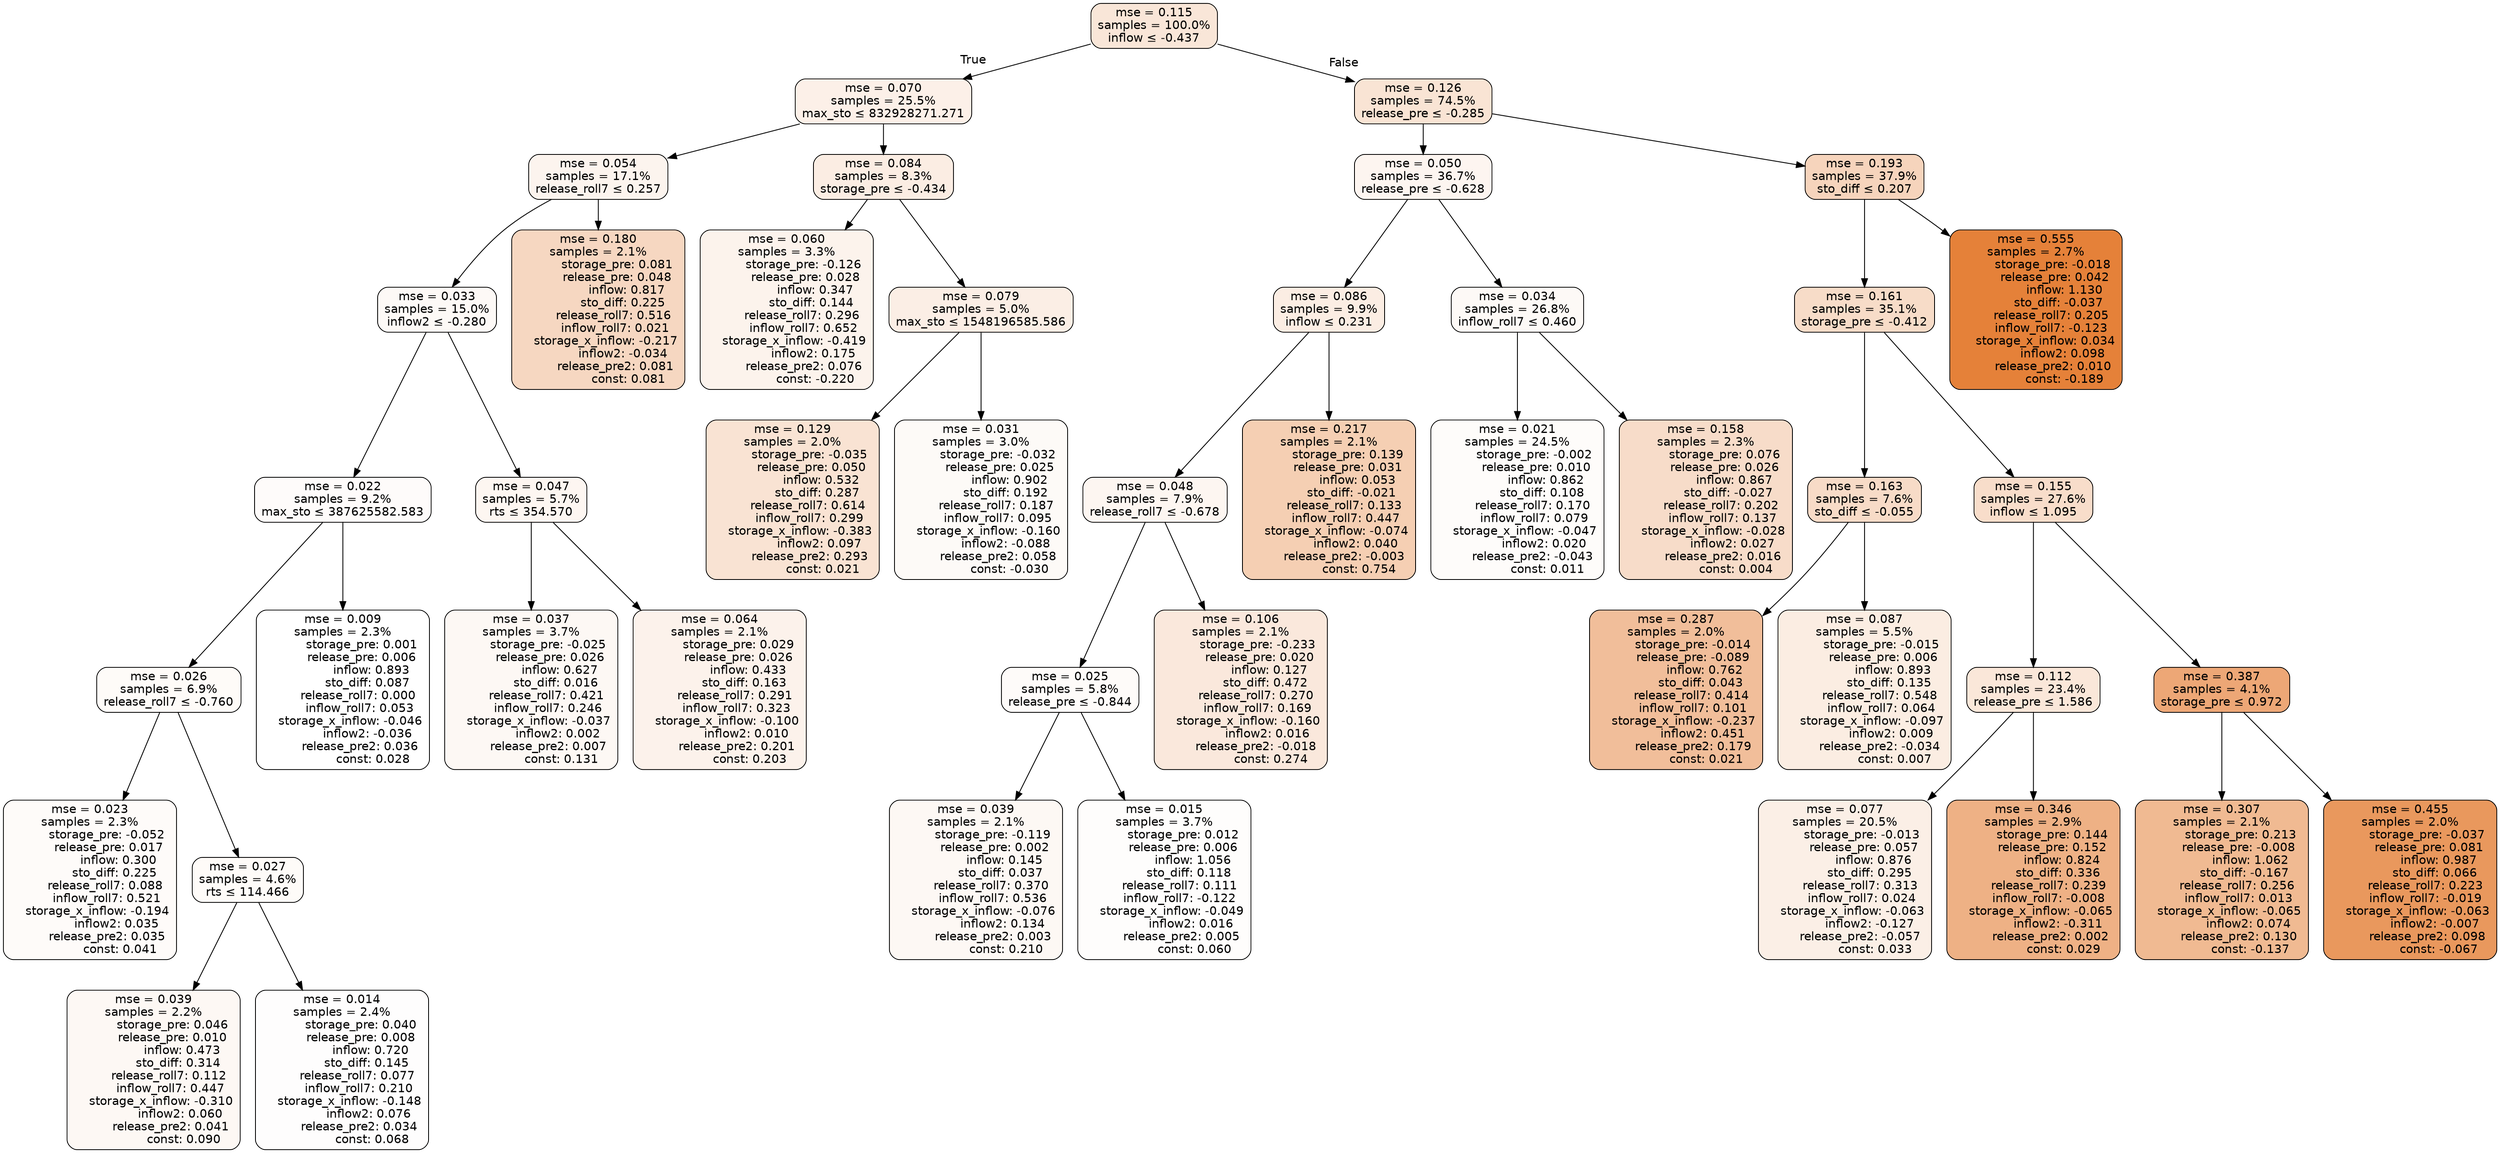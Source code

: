 digraph tree {
bgcolor="transparent"
node [shape=rectangle, style="filled, rounded", color="black", fontname=helvetica] ;
edge [fontname=helvetica] ;
	"0" [label="mse = 0.115
samples = 100.0%
inflow &le; -0.437", fillcolor="#f9e6d8"]
	"1" [label="mse = 0.070
samples = 25.5%
max_sto &le; 832928271.271", fillcolor="#fcf0e8"]
	"2" [label="mse = 0.054
samples = 17.1%
release_roll7 &le; 0.257", fillcolor="#fcf4ee"]
	"3" [label="mse = 0.033
samples = 15.0%
inflow2 &le; -0.280", fillcolor="#fdf9f6"]
	"4" [label="mse = 0.022
samples = 9.2%
max_sto &le; 387625582.583", fillcolor="#fefbfa"]
	"5" [label="mse = 0.026
samples = 6.9%
release_roll7 &le; -0.760", fillcolor="#fefbf8"]
	"6" [label="mse = 0.023
samples = 2.3%
         storage_pre: -0.052
          release_pre: 0.017
               inflow: 0.300
             sto_diff: 0.225
        release_roll7: 0.088
         inflow_roll7: 0.521
    storage_x_inflow: -0.194
              inflow2: 0.035
         release_pre2: 0.035
                const: 0.041", fillcolor="#fefbf9"]
	"7" [label="mse = 0.027
samples = 4.6%
rts &le; 114.466", fillcolor="#fefbf8"]
	"8" [label="mse = 0.039
samples = 2.2%
          storage_pre: 0.046
          release_pre: 0.010
               inflow: 0.473
             sto_diff: 0.314
        release_roll7: 0.112
         inflow_roll7: 0.447
    storage_x_inflow: -0.310
              inflow2: 0.060
         release_pre2: 0.041
                const: 0.090", fillcolor="#fdf8f4"]
	"9" [label="mse = 0.014
samples = 2.4%
          storage_pre: 0.040
          release_pre: 0.008
               inflow: 0.720
             sto_diff: 0.145
        release_roll7: 0.077
         inflow_roll7: 0.210
    storage_x_inflow: -0.148
              inflow2: 0.076
         release_pre2: 0.034
                const: 0.068", fillcolor="#fefdfd"]
	"10" [label="mse = 0.009
samples = 2.3%
          storage_pre: 0.001
          release_pre: 0.006
               inflow: 0.893
             sto_diff: 0.087
        release_roll7: 0.000
         inflow_roll7: 0.053
    storage_x_inflow: -0.046
             inflow2: -0.036
         release_pre2: 0.036
                const: 0.028", fillcolor="#ffffff"]
	"11" [label="mse = 0.047
samples = 5.7%
rts &le; 354.570", fillcolor="#fdf6f1"]
	"12" [label="mse = 0.037
samples = 3.7%
         storage_pre: -0.025
          release_pre: 0.026
               inflow: 0.627
             sto_diff: 0.016
        release_roll7: 0.421
         inflow_roll7: 0.246
    storage_x_inflow: -0.037
              inflow2: 0.002
         release_pre2: 0.007
                const: 0.131", fillcolor="#fdf8f4"]
	"13" [label="mse = 0.064
samples = 2.1%
          storage_pre: 0.029
          release_pre: 0.026
               inflow: 0.433
             sto_diff: 0.163
        release_roll7: 0.291
         inflow_roll7: 0.323
    storage_x_inflow: -0.100
              inflow2: 0.010
         release_pre2: 0.201
                const: 0.203", fillcolor="#fcf2eb"]
	"14" [label="mse = 0.180
samples = 2.1%
          storage_pre: 0.081
          release_pre: 0.048
               inflow: 0.817
             sto_diff: 0.225
        release_roll7: 0.516
         inflow_roll7: 0.021
    storage_x_inflow: -0.217
             inflow2: -0.034
         release_pre2: 0.081
                const: 0.081", fillcolor="#f6d7c1"]
	"15" [label="mse = 0.084
samples = 8.3%
storage_pre &le; -0.434", fillcolor="#fbede3"]
	"16" [label="mse = 0.060
samples = 3.3%
         storage_pre: -0.126
          release_pre: 0.028
               inflow: 0.347
             sto_diff: 0.144
        release_roll7: 0.296
         inflow_roll7: 0.652
    storage_x_inflow: -0.419
              inflow2: 0.175
         release_pre2: 0.076
               const: -0.220", fillcolor="#fcf3ec"]
	"17" [label="mse = 0.079
samples = 5.0%
max_sto &le; 1548196585.586", fillcolor="#fbeee5"]
	"18" [label="mse = 0.129
samples = 2.0%
         storage_pre: -0.035
          release_pre: 0.050
               inflow: 0.532
             sto_diff: 0.287
        release_roll7: 0.614
         inflow_roll7: 0.299
    storage_x_inflow: -0.383
              inflow2: 0.097
         release_pre2: 0.293
                const: 0.021", fillcolor="#f9e3d3"]
	"19" [label="mse = 0.031
samples = 3.0%
         storage_pre: -0.032
          release_pre: 0.025
               inflow: 0.902
             sto_diff: 0.192
        release_roll7: 0.187
         inflow_roll7: 0.095
    storage_x_inflow: -0.160
             inflow2: -0.088
         release_pre2: 0.058
               const: -0.030", fillcolor="#fdfaf7"]
	"20" [label="mse = 0.126
samples = 74.5%
release_pre &le; -0.285", fillcolor="#f9e4d4"]
	"21" [label="mse = 0.050
samples = 36.7%
release_pre &le; -0.628", fillcolor="#fdf5f0"]
	"22" [label="mse = 0.086
samples = 9.9%
inflow &le; 0.231", fillcolor="#fbede3"]
	"23" [label="mse = 0.048
samples = 7.9%
release_roll7 &le; -0.678", fillcolor="#fdf6f1"]
	"24" [label="mse = 0.025
samples = 5.8%
release_pre &le; -0.844", fillcolor="#fefbf9"]
	"25" [label="mse = 0.039
samples = 2.1%
         storage_pre: -0.119
          release_pre: 0.002
               inflow: 0.145
             sto_diff: 0.037
        release_roll7: 0.370
         inflow_roll7: 0.536
    storage_x_inflow: -0.076
              inflow2: 0.134
         release_pre2: 0.003
                const: 0.210", fillcolor="#fdf8f4"]
	"26" [label="mse = 0.015
samples = 3.7%
          storage_pre: 0.012
          release_pre: 0.006
               inflow: 1.056
             sto_diff: 0.118
        release_roll7: 0.111
        inflow_roll7: -0.122
    storage_x_inflow: -0.049
              inflow2: 0.016
         release_pre2: 0.005
                const: 0.060", fillcolor="#fefdfc"]
	"27" [label="mse = 0.106
samples = 2.1%
         storage_pre: -0.233
          release_pre: 0.020
               inflow: 0.127
             sto_diff: 0.472
        release_roll7: 0.270
         inflow_roll7: 0.169
    storage_x_inflow: -0.160
              inflow2: 0.016
        release_pre2: -0.018
                const: 0.274", fillcolor="#fae8dc"]
	"28" [label="mse = 0.217
samples = 2.1%
          storage_pre: 0.139
          release_pre: 0.031
               inflow: 0.053
            sto_diff: -0.021
        release_roll7: 0.133
         inflow_roll7: 0.447
    storage_x_inflow: -0.074
              inflow2: 0.040
        release_pre2: -0.003
                const: 0.754", fillcolor="#f5cfb3"]
	"29" [label="mse = 0.034
samples = 26.8%
inflow_roll7 &le; 0.460", fillcolor="#fdf9f6"]
	"30" [label="mse = 0.021
samples = 24.5%
         storage_pre: -0.002
          release_pre: 0.010
               inflow: 0.862
             sto_diff: 0.108
        release_roll7: 0.170
         inflow_roll7: 0.079
    storage_x_inflow: -0.047
              inflow2: 0.020
        release_pre2: -0.043
                const: 0.011", fillcolor="#fefcfa"]
	"31" [label="mse = 0.158
samples = 2.3%
          storage_pre: 0.076
          release_pre: 0.026
               inflow: 0.867
            sto_diff: -0.027
        release_roll7: 0.202
         inflow_roll7: 0.137
    storage_x_inflow: -0.028
              inflow2: 0.027
         release_pre2: 0.016
                const: 0.004", fillcolor="#f7dcc9"]
	"32" [label="mse = 0.193
samples = 37.9%
sto_diff &le; 0.207", fillcolor="#f6d4bc"]
	"33" [label="mse = 0.161
samples = 35.1%
storage_pre &le; -0.412", fillcolor="#f7dcc8"]
	"34" [label="mse = 0.163
samples = 7.6%
sto_diff &le; -0.055", fillcolor="#f7dbc7"]
	"35" [label="mse = 0.287
samples = 2.0%
         storage_pre: -0.014
         release_pre: -0.089
               inflow: 0.762
             sto_diff: 0.043
        release_roll7: 0.414
         inflow_roll7: 0.101
    storage_x_inflow: -0.237
              inflow2: 0.451
         release_pre2: 0.179
                const: 0.021", fillcolor="#f1be9a"]
	"36" [label="mse = 0.087
samples = 5.5%
         storage_pre: -0.015
          release_pre: 0.006
               inflow: 0.893
             sto_diff: 0.135
        release_roll7: 0.548
         inflow_roll7: 0.064
    storage_x_inflow: -0.097
              inflow2: 0.009
        release_pre2: -0.034
                const: 0.007", fillcolor="#fbede2"]
	"37" [label="mse = 0.155
samples = 27.6%
inflow &le; 1.095", fillcolor="#f8ddca"]
	"38" [label="mse = 0.112
samples = 23.4%
release_pre &le; 1.586", fillcolor="#fae7d9"]
	"39" [label="mse = 0.077
samples = 20.5%
         storage_pre: -0.013
          release_pre: 0.057
               inflow: 0.876
             sto_diff: 0.295
        release_roll7: 0.313
         inflow_roll7: 0.024
    storage_x_inflow: -0.063
             inflow2: -0.127
        release_pre2: -0.057
                const: 0.033", fillcolor="#fbefe6"]
	"40" [label="mse = 0.346
samples = 2.9%
          storage_pre: 0.144
          release_pre: 0.152
               inflow: 0.824
             sto_diff: 0.336
        release_roll7: 0.239
        inflow_roll7: -0.008
    storage_x_inflow: -0.065
             inflow2: -0.311
         release_pre2: 0.002
                const: 0.029", fillcolor="#eeb185"]
	"41" [label="mse = 0.387
samples = 4.1%
storage_pre &le; 0.972", fillcolor="#eda776"]
	"42" [label="mse = 0.307
samples = 2.1%
          storage_pre: 0.213
         release_pre: -0.008
               inflow: 1.062
            sto_diff: -0.167
        release_roll7: 0.256
         inflow_roll7: 0.013
    storage_x_inflow: -0.065
              inflow2: 0.074
         release_pre2: 0.130
               const: -0.137", fillcolor="#f0ba92"]
	"43" [label="mse = 0.455
samples = 2.0%
         storage_pre: -0.037
          release_pre: 0.081
               inflow: 0.987
             sto_diff: 0.066
        release_roll7: 0.223
        inflow_roll7: -0.019
    storage_x_inflow: -0.063
             inflow2: -0.007
         release_pre2: 0.098
               const: -0.067", fillcolor="#e9985d"]
	"44" [label="mse = 0.555
samples = 2.7%
         storage_pre: -0.018
          release_pre: 0.042
               inflow: 1.130
            sto_diff: -0.037
        release_roll7: 0.205
        inflow_roll7: -0.123
     storage_x_inflow: 0.034
              inflow2: 0.098
         release_pre2: 0.010
               const: -0.189", fillcolor="#e58139"]

	"0" -> "1" [labeldistance=2.5, labelangle=45, headlabel="True"]
	"1" -> "2"
	"2" -> "3"
	"3" -> "4"
	"4" -> "5"
	"5" -> "6"
	"5" -> "7"
	"7" -> "8"
	"7" -> "9"
	"4" -> "10"
	"3" -> "11"
	"11" -> "12"
	"11" -> "13"
	"2" -> "14"
	"1" -> "15"
	"15" -> "16"
	"15" -> "17"
	"17" -> "18"
	"17" -> "19"
	"0" -> "20" [labeldistance=2.5, labelangle=-45, headlabel="False"]
	"20" -> "21"
	"21" -> "22"
	"22" -> "23"
	"23" -> "24"
	"24" -> "25"
	"24" -> "26"
	"23" -> "27"
	"22" -> "28"
	"21" -> "29"
	"29" -> "30"
	"29" -> "31"
	"20" -> "32"
	"32" -> "33"
	"33" -> "34"
	"34" -> "35"
	"34" -> "36"
	"33" -> "37"
	"37" -> "38"
	"38" -> "39"
	"38" -> "40"
	"37" -> "41"
	"41" -> "42"
	"41" -> "43"
	"32" -> "44"
}
